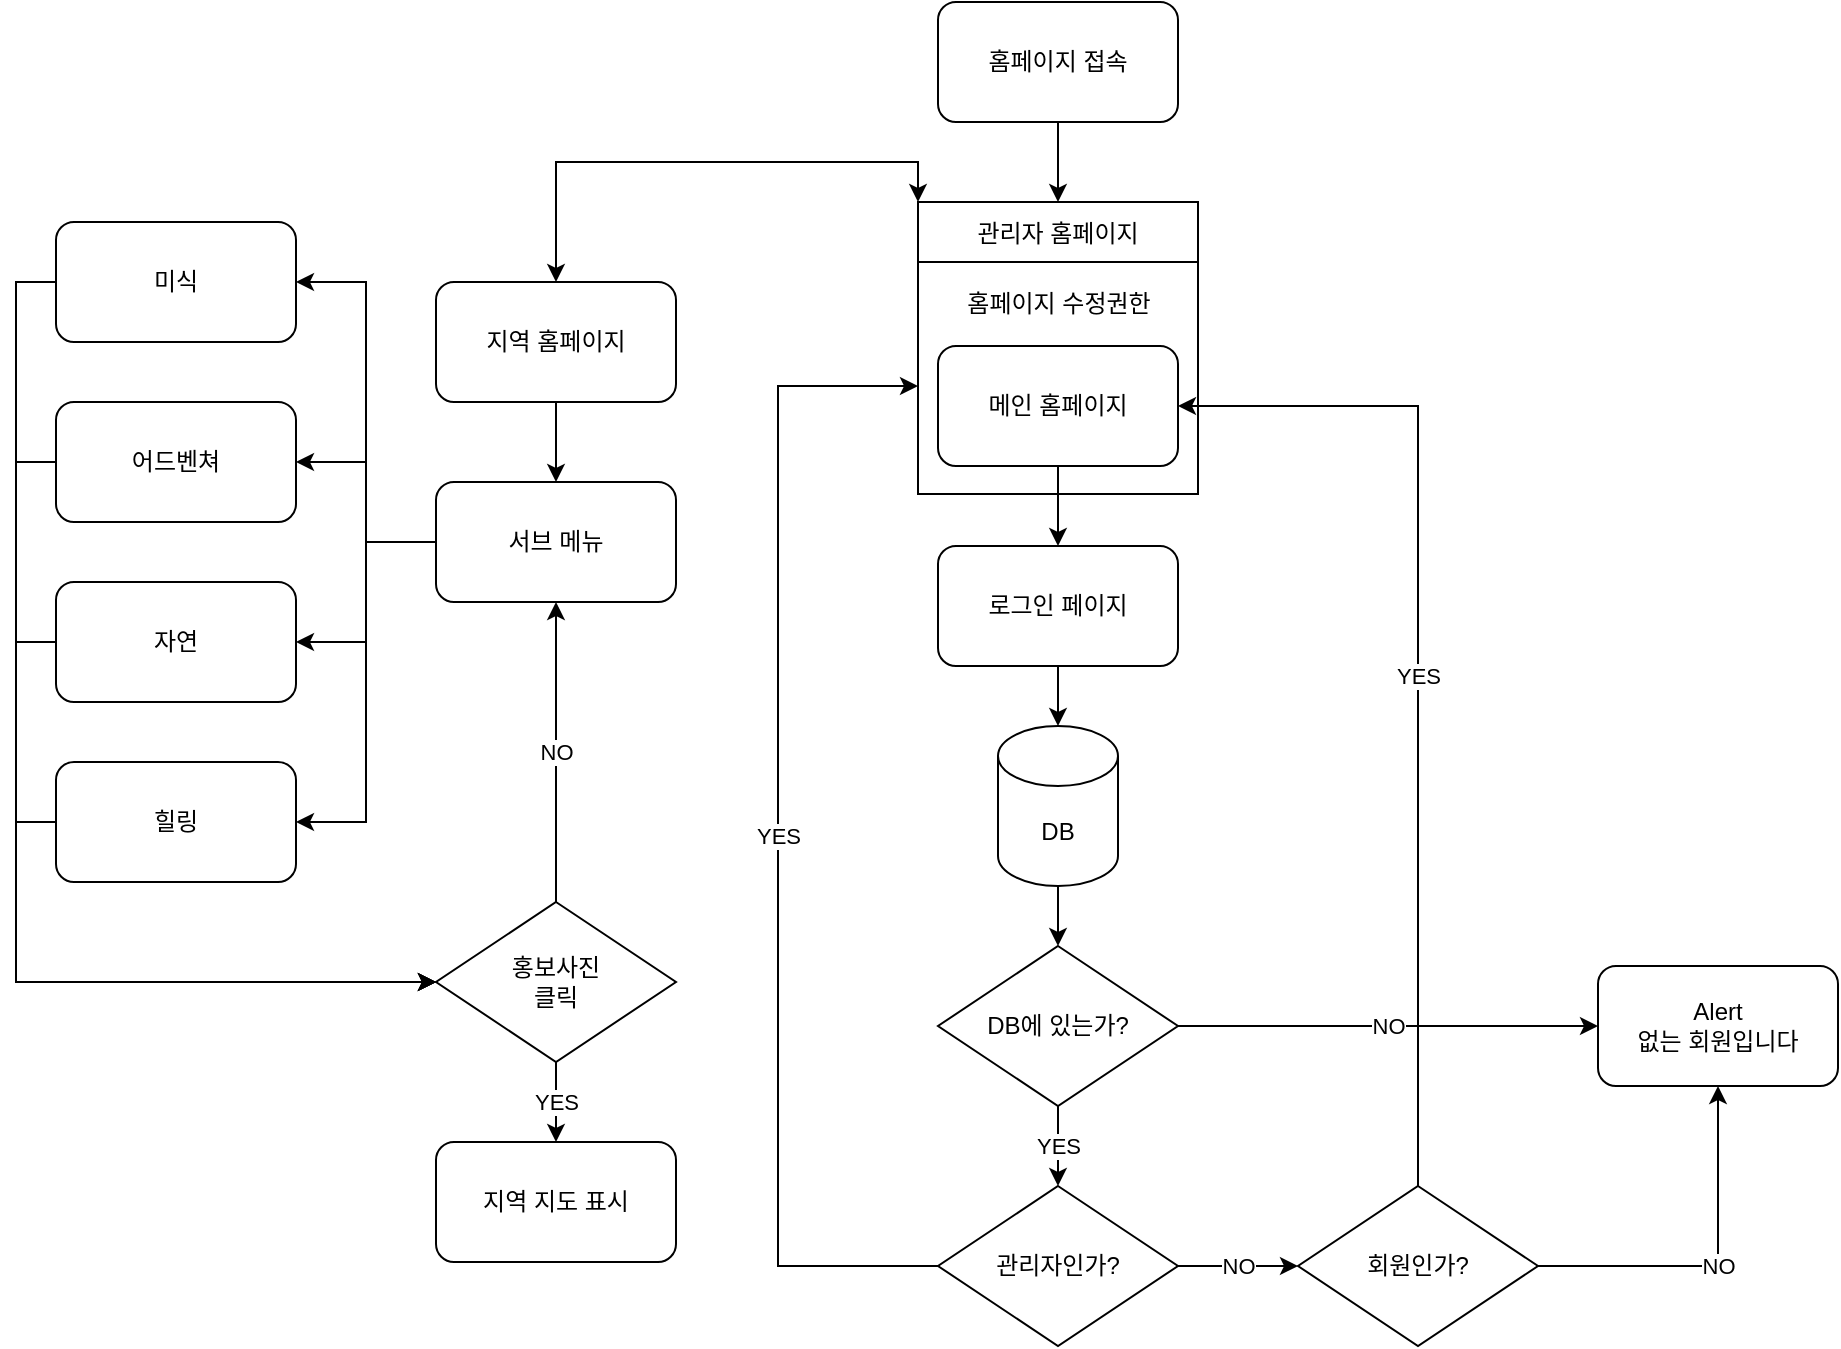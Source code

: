 <mxfile version="15.5.9" type="github">
  <diagram id="wEUWDhrLtQ7qWJUwgqZ3" name="Page-1">
    <mxGraphModel dx="1422" dy="794" grid="0" gridSize="10" guides="1" tooltips="1" connect="1" arrows="1" fold="1" page="1" pageScale="1" pageWidth="1600" pageHeight="1600" math="0" shadow="0">
      <root>
        <mxCell id="0" />
        <mxCell id="1" parent="0" />
        <mxCell id="2wDuuPoUSpi1u29aejhP-13" style="edgeStyle=orthogonalEdgeStyle;rounded=0;orthogonalLoop=1;jettySize=auto;html=1;entryX=0.5;entryY=0;entryDx=0;entryDy=0;" edge="1" parent="1" source="2wDuuPoUSpi1u29aejhP-2" target="2wDuuPoUSpi1u29aejhP-3">
          <mxGeometry relative="1" as="geometry" />
        </mxCell>
        <mxCell id="2wDuuPoUSpi1u29aejhP-26" style="edgeStyle=orthogonalEdgeStyle;rounded=0;jumpStyle=arc;jumpSize=6;orthogonalLoop=1;jettySize=auto;html=1;entryX=0.5;entryY=0;entryDx=0;entryDy=0;endArrow=classic;endFill=1;startArrow=classic;startFill=1;exitX=0;exitY=0;exitDx=0;exitDy=0;" edge="1" parent="1" source="2wDuuPoUSpi1u29aejhP-15" target="2wDuuPoUSpi1u29aejhP-25">
          <mxGeometry relative="1" as="geometry" />
        </mxCell>
        <mxCell id="2wDuuPoUSpi1u29aejhP-2" value="메인 홈페이지" style="rounded=1;whiteSpace=wrap;html=1;" vertex="1" parent="1">
          <mxGeometry x="760" y="562" width="120" height="60" as="geometry" />
        </mxCell>
        <mxCell id="2wDuuPoUSpi1u29aejhP-12" style="edgeStyle=orthogonalEdgeStyle;rounded=0;orthogonalLoop=1;jettySize=auto;html=1;" edge="1" parent="1" source="2wDuuPoUSpi1u29aejhP-3" target="2wDuuPoUSpi1u29aejhP-5">
          <mxGeometry relative="1" as="geometry" />
        </mxCell>
        <mxCell id="2wDuuPoUSpi1u29aejhP-3" value="로그인 페이지" style="rounded=1;whiteSpace=wrap;html=1;" vertex="1" parent="1">
          <mxGeometry x="760" y="662" width="120" height="60" as="geometry" />
        </mxCell>
        <mxCell id="2wDuuPoUSpi1u29aejhP-11" style="edgeStyle=orthogonalEdgeStyle;rounded=0;orthogonalLoop=1;jettySize=auto;html=1;" edge="1" parent="1" source="2wDuuPoUSpi1u29aejhP-5" target="2wDuuPoUSpi1u29aejhP-6">
          <mxGeometry relative="1" as="geometry" />
        </mxCell>
        <mxCell id="2wDuuPoUSpi1u29aejhP-5" value="DB" style="shape=cylinder3;whiteSpace=wrap;html=1;boundedLbl=1;backgroundOutline=1;size=15;" vertex="1" parent="1">
          <mxGeometry x="790" y="752" width="60" height="80" as="geometry" />
        </mxCell>
        <mxCell id="2wDuuPoUSpi1u29aejhP-9" value="YES" style="edgeStyle=orthogonalEdgeStyle;rounded=0;orthogonalLoop=1;jettySize=auto;html=1;" edge="1" parent="1" source="2wDuuPoUSpi1u29aejhP-6" target="2wDuuPoUSpi1u29aejhP-7">
          <mxGeometry relative="1" as="geometry" />
        </mxCell>
        <mxCell id="2wDuuPoUSpi1u29aejhP-21" value="NO" style="rounded=0;orthogonalLoop=1;jettySize=auto;html=1;edgeStyle=orthogonalEdgeStyle;jumpStyle=arc;jumpSize=6;" edge="1" parent="1" source="2wDuuPoUSpi1u29aejhP-6" target="2wDuuPoUSpi1u29aejhP-20">
          <mxGeometry relative="1" as="geometry" />
        </mxCell>
        <mxCell id="2wDuuPoUSpi1u29aejhP-6" value="DB에 있는가?" style="rhombus;whiteSpace=wrap;html=1;" vertex="1" parent="1">
          <mxGeometry x="760" y="862" width="120" height="80" as="geometry" />
        </mxCell>
        <mxCell id="2wDuuPoUSpi1u29aejhP-10" value="NO" style="edgeStyle=orthogonalEdgeStyle;rounded=0;orthogonalLoop=1;jettySize=auto;html=1;entryX=0;entryY=0.5;entryDx=0;entryDy=0;" edge="1" parent="1" source="2wDuuPoUSpi1u29aejhP-7" target="2wDuuPoUSpi1u29aejhP-8">
          <mxGeometry relative="1" as="geometry" />
        </mxCell>
        <mxCell id="2wDuuPoUSpi1u29aejhP-19" value="YES" style="edgeStyle=orthogonalEdgeStyle;rounded=0;orthogonalLoop=1;jettySize=auto;html=1;entryX=0;entryY=0.5;entryDx=0;entryDy=0;exitX=0;exitY=0.5;exitDx=0;exitDy=0;" edge="1" parent="1" source="2wDuuPoUSpi1u29aejhP-7">
          <mxGeometry relative="1" as="geometry">
            <mxPoint x="750" y="582" as="targetPoint" />
            <Array as="points">
              <mxPoint x="680" y="1022" />
              <mxPoint x="680" y="582" />
            </Array>
          </mxGeometry>
        </mxCell>
        <mxCell id="2wDuuPoUSpi1u29aejhP-7" value="관리자인가?" style="rhombus;whiteSpace=wrap;html=1;" vertex="1" parent="1">
          <mxGeometry x="760" y="982" width="120" height="80" as="geometry" />
        </mxCell>
        <mxCell id="2wDuuPoUSpi1u29aejhP-14" value="YES" style="edgeStyle=orthogonalEdgeStyle;rounded=0;orthogonalLoop=1;jettySize=auto;html=1;entryX=1;entryY=0.5;entryDx=0;entryDy=0;elbow=vertical;exitX=0.5;exitY=0;exitDx=0;exitDy=0;" edge="1" parent="1" source="2wDuuPoUSpi1u29aejhP-8" target="2wDuuPoUSpi1u29aejhP-2">
          <mxGeometry relative="1" as="geometry" />
        </mxCell>
        <mxCell id="2wDuuPoUSpi1u29aejhP-22" value="NO" style="edgeStyle=orthogonalEdgeStyle;rounded=0;jumpStyle=arc;jumpSize=6;orthogonalLoop=1;jettySize=auto;html=1;entryX=0.5;entryY=1;entryDx=0;entryDy=0;" edge="1" parent="1" source="2wDuuPoUSpi1u29aejhP-8" target="2wDuuPoUSpi1u29aejhP-20">
          <mxGeometry relative="1" as="geometry" />
        </mxCell>
        <mxCell id="2wDuuPoUSpi1u29aejhP-8" value="회원인가?" style="rhombus;whiteSpace=wrap;html=1;" vertex="1" parent="1">
          <mxGeometry x="940" y="982" width="120" height="80" as="geometry" />
        </mxCell>
        <mxCell id="2wDuuPoUSpi1u29aejhP-15" value="관리자 홈페이지" style="swimlane;fontStyle=0;childLayout=stackLayout;horizontal=1;startSize=30;horizontalStack=0;resizeParent=1;resizeParentMax=0;resizeLast=0;collapsible=1;marginBottom=0;" vertex="1" parent="1">
          <mxGeometry x="750" y="490" width="140" height="146" as="geometry" />
        </mxCell>
        <mxCell id="2wDuuPoUSpi1u29aejhP-20" value="Alert&lt;br&gt;없는 회원입니다" style="rounded=1;whiteSpace=wrap;html=1;" vertex="1" parent="1">
          <mxGeometry x="1090" y="872" width="120" height="60" as="geometry" />
        </mxCell>
        <mxCell id="2wDuuPoUSpi1u29aejhP-24" style="edgeStyle=orthogonalEdgeStyle;rounded=0;jumpStyle=arc;jumpSize=6;orthogonalLoop=1;jettySize=auto;html=1;entryX=0.5;entryY=0;entryDx=0;entryDy=0;" edge="1" parent="1" source="2wDuuPoUSpi1u29aejhP-23" target="2wDuuPoUSpi1u29aejhP-15">
          <mxGeometry relative="1" as="geometry" />
        </mxCell>
        <mxCell id="2wDuuPoUSpi1u29aejhP-23" value="홈페이지 접속" style="rounded=1;whiteSpace=wrap;html=1;" vertex="1" parent="1">
          <mxGeometry x="760" y="390" width="120" height="60" as="geometry" />
        </mxCell>
        <mxCell id="2wDuuPoUSpi1u29aejhP-28" value="" style="edgeStyle=orthogonalEdgeStyle;rounded=0;jumpStyle=arc;jumpSize=6;orthogonalLoop=1;jettySize=auto;html=1;endArrow=classic;endFill=1;" edge="1" parent="1" source="2wDuuPoUSpi1u29aejhP-25" target="2wDuuPoUSpi1u29aejhP-27">
          <mxGeometry relative="1" as="geometry" />
        </mxCell>
        <mxCell id="2wDuuPoUSpi1u29aejhP-25" value="지역 홈페이지" style="rounded=1;whiteSpace=wrap;html=1;" vertex="1" parent="1">
          <mxGeometry x="509" y="530" width="120" height="60" as="geometry" />
        </mxCell>
        <mxCell id="2wDuuPoUSpi1u29aejhP-41" style="edgeStyle=orthogonalEdgeStyle;rounded=0;jumpStyle=arc;jumpSize=6;orthogonalLoop=1;jettySize=auto;html=1;entryX=1;entryY=0.5;entryDx=0;entryDy=0;endArrow=classic;endFill=1;" edge="1" parent="1" source="2wDuuPoUSpi1u29aejhP-27" target="2wDuuPoUSpi1u29aejhP-39">
          <mxGeometry relative="1" as="geometry" />
        </mxCell>
        <mxCell id="2wDuuPoUSpi1u29aejhP-42" style="edgeStyle=orthogonalEdgeStyle;rounded=0;jumpStyle=arc;jumpSize=6;orthogonalLoop=1;jettySize=auto;html=1;entryX=1;entryY=0.5;entryDx=0;entryDy=0;endArrow=classic;endFill=1;" edge="1" parent="1" source="2wDuuPoUSpi1u29aejhP-27" target="2wDuuPoUSpi1u29aejhP-38">
          <mxGeometry relative="1" as="geometry" />
        </mxCell>
        <mxCell id="2wDuuPoUSpi1u29aejhP-43" style="edgeStyle=orthogonalEdgeStyle;rounded=0;jumpStyle=arc;jumpSize=6;orthogonalLoop=1;jettySize=auto;html=1;entryX=1;entryY=0.5;entryDx=0;entryDy=0;endArrow=classic;endFill=1;" edge="1" parent="1" source="2wDuuPoUSpi1u29aejhP-27" target="2wDuuPoUSpi1u29aejhP-34">
          <mxGeometry relative="1" as="geometry" />
        </mxCell>
        <mxCell id="2wDuuPoUSpi1u29aejhP-44" style="edgeStyle=orthogonalEdgeStyle;rounded=0;jumpStyle=arc;jumpSize=6;orthogonalLoop=1;jettySize=auto;html=1;entryX=1;entryY=0.5;entryDx=0;entryDy=0;endArrow=classic;endFill=1;" edge="1" parent="1" source="2wDuuPoUSpi1u29aejhP-27" target="2wDuuPoUSpi1u29aejhP-40">
          <mxGeometry relative="1" as="geometry" />
        </mxCell>
        <mxCell id="2wDuuPoUSpi1u29aejhP-27" value="서브 메뉴" style="whiteSpace=wrap;html=1;rounded=1;" vertex="1" parent="1">
          <mxGeometry x="509" y="630" width="120" height="60" as="geometry" />
        </mxCell>
        <mxCell id="2wDuuPoUSpi1u29aejhP-47" style="edgeStyle=orthogonalEdgeStyle;rounded=0;jumpStyle=arc;jumpSize=6;orthogonalLoop=1;jettySize=auto;html=1;entryX=0;entryY=0.5;entryDx=0;entryDy=0;startArrow=none;startFill=0;endArrow=classic;endFill=1;exitX=0;exitY=0.5;exitDx=0;exitDy=0;" edge="1" parent="1" source="2wDuuPoUSpi1u29aejhP-34" target="2wDuuPoUSpi1u29aejhP-46">
          <mxGeometry relative="1" as="geometry" />
        </mxCell>
        <mxCell id="2wDuuPoUSpi1u29aejhP-34" value="미식" style="whiteSpace=wrap;html=1;rounded=1;" vertex="1" parent="1">
          <mxGeometry x="319" y="500" width="120" height="60" as="geometry" />
        </mxCell>
        <mxCell id="2wDuuPoUSpi1u29aejhP-49" style="edgeStyle=orthogonalEdgeStyle;rounded=0;jumpStyle=arc;jumpSize=6;orthogonalLoop=1;jettySize=auto;html=1;entryX=0;entryY=0.5;entryDx=0;entryDy=0;startArrow=none;startFill=0;endArrow=classic;endFill=1;exitX=0;exitY=0.5;exitDx=0;exitDy=0;" edge="1" parent="1" source="2wDuuPoUSpi1u29aejhP-38" target="2wDuuPoUSpi1u29aejhP-46">
          <mxGeometry relative="1" as="geometry" />
        </mxCell>
        <mxCell id="2wDuuPoUSpi1u29aejhP-38" value="어드벤쳐" style="rounded=1;whiteSpace=wrap;html=1;" vertex="1" parent="1">
          <mxGeometry x="319" y="590" width="120" height="60" as="geometry" />
        </mxCell>
        <mxCell id="2wDuuPoUSpi1u29aejhP-50" style="edgeStyle=orthogonalEdgeStyle;rounded=0;jumpStyle=arc;jumpSize=6;orthogonalLoop=1;jettySize=auto;html=1;entryX=0;entryY=0.5;entryDx=0;entryDy=0;startArrow=none;startFill=0;endArrow=classic;endFill=1;exitX=0;exitY=0.5;exitDx=0;exitDy=0;" edge="1" parent="1" source="2wDuuPoUSpi1u29aejhP-39" target="2wDuuPoUSpi1u29aejhP-46">
          <mxGeometry relative="1" as="geometry" />
        </mxCell>
        <mxCell id="2wDuuPoUSpi1u29aejhP-39" value="자연" style="rounded=1;whiteSpace=wrap;html=1;" vertex="1" parent="1">
          <mxGeometry x="319" y="680" width="120" height="60" as="geometry" />
        </mxCell>
        <mxCell id="2wDuuPoUSpi1u29aejhP-51" style="edgeStyle=orthogonalEdgeStyle;rounded=0;jumpStyle=arc;jumpSize=6;orthogonalLoop=1;jettySize=auto;html=1;entryX=0;entryY=0.5;entryDx=0;entryDy=0;startArrow=none;startFill=0;endArrow=classic;endFill=1;exitX=0;exitY=0.5;exitDx=0;exitDy=0;" edge="1" parent="1" source="2wDuuPoUSpi1u29aejhP-40" target="2wDuuPoUSpi1u29aejhP-46">
          <mxGeometry relative="1" as="geometry" />
        </mxCell>
        <mxCell id="2wDuuPoUSpi1u29aejhP-40" value="힐링" style="rounded=1;whiteSpace=wrap;html=1;" vertex="1" parent="1">
          <mxGeometry x="319" y="770" width="120" height="60" as="geometry" />
        </mxCell>
        <mxCell id="2wDuuPoUSpi1u29aejhP-52" value="NO" style="edgeStyle=orthogonalEdgeStyle;rounded=0;jumpStyle=arc;jumpSize=6;orthogonalLoop=1;jettySize=auto;html=1;entryX=0.5;entryY=1;entryDx=0;entryDy=0;startArrow=none;startFill=0;endArrow=classic;endFill=1;" edge="1" parent="1" source="2wDuuPoUSpi1u29aejhP-46" target="2wDuuPoUSpi1u29aejhP-27">
          <mxGeometry relative="1" as="geometry" />
        </mxCell>
        <mxCell id="2wDuuPoUSpi1u29aejhP-54" value="YES" style="edgeStyle=orthogonalEdgeStyle;rounded=0;jumpStyle=arc;jumpSize=6;orthogonalLoop=1;jettySize=auto;html=1;entryX=0.5;entryY=0;entryDx=0;entryDy=0;startArrow=none;startFill=0;endArrow=classic;endFill=1;" edge="1" parent="1" source="2wDuuPoUSpi1u29aejhP-46" target="2wDuuPoUSpi1u29aejhP-53">
          <mxGeometry relative="1" as="geometry" />
        </mxCell>
        <mxCell id="2wDuuPoUSpi1u29aejhP-46" value="홍보사진&lt;br&gt;클릭" style="rhombus;whiteSpace=wrap;html=1;" vertex="1" parent="1">
          <mxGeometry x="509" y="840" width="120" height="80" as="geometry" />
        </mxCell>
        <mxCell id="2wDuuPoUSpi1u29aejhP-53" value="지역 지도 표시" style="rounded=1;whiteSpace=wrap;html=1;" vertex="1" parent="1">
          <mxGeometry x="509" y="960" width="120" height="60" as="geometry" />
        </mxCell>
        <mxCell id="2wDuuPoUSpi1u29aejhP-55" value="홈페이지 수정권한" style="text;html=1;align=center;verticalAlign=middle;resizable=0;points=[];autosize=1;strokeColor=none;fillColor=none;" vertex="1" parent="1">
          <mxGeometry x="765" y="532" width="109" height="18" as="geometry" />
        </mxCell>
      </root>
    </mxGraphModel>
  </diagram>
</mxfile>
